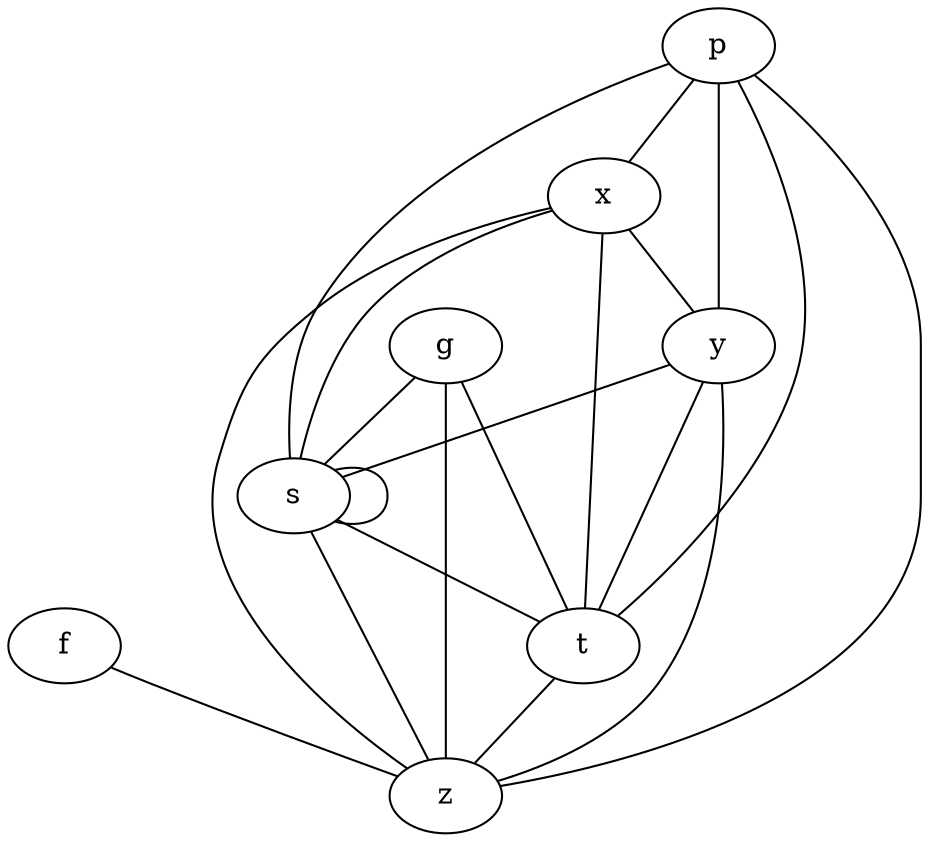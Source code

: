 graph cocall {
  f;
  z;
  s;
  t;
  g;
  p;
  x;
  y;

  f -- z;
  s -- t;
  s -- s;
  g -- s;
  g -- t;
  s -- z;
  t -- z;
  g -- z;
  p -- x;
  p -- y;
  x -- y;
  p -- z;
  p -- s;
  p -- t;
  x -- z;
  x -- s;
  x -- t;
  y -- z;
  y -- s;
  y -- t;
}
